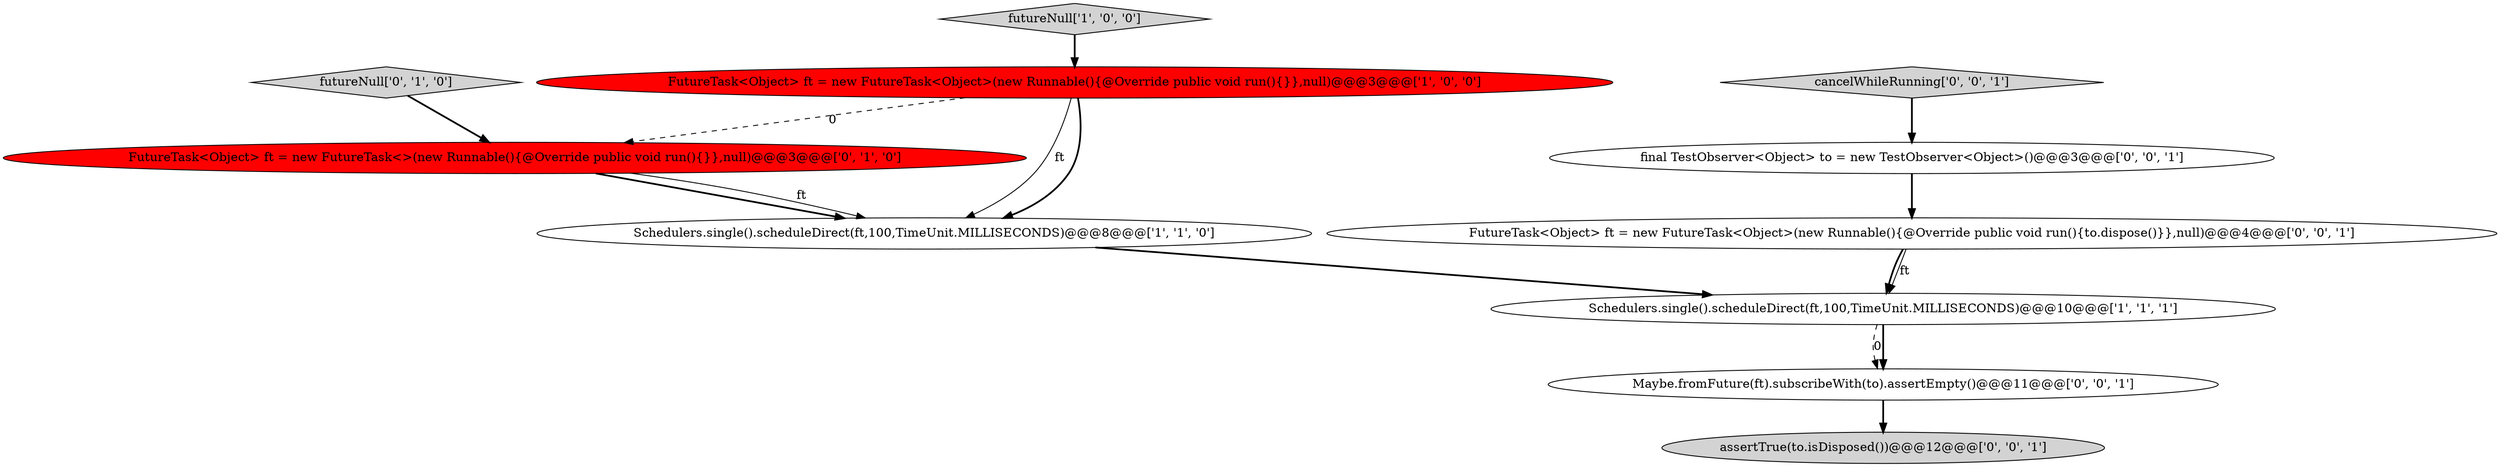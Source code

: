 digraph {
6 [style = filled, label = "FutureTask<Object> ft = new FutureTask<Object>(new Runnable(){@Override public void run(){to.dispose()}},null)@@@4@@@['0', '0', '1']", fillcolor = white, shape = ellipse image = "AAA0AAABBB3BBB"];
1 [style = filled, label = "futureNull['1', '0', '0']", fillcolor = lightgray, shape = diamond image = "AAA0AAABBB1BBB"];
5 [style = filled, label = "FutureTask<Object> ft = new FutureTask<>(new Runnable(){@Override public void run(){}},null)@@@3@@@['0', '1', '0']", fillcolor = red, shape = ellipse image = "AAA1AAABBB2BBB"];
7 [style = filled, label = "final TestObserver<Object> to = new TestObserver<Object>()@@@3@@@['0', '0', '1']", fillcolor = white, shape = ellipse image = "AAA0AAABBB3BBB"];
10 [style = filled, label = "cancelWhileRunning['0', '0', '1']", fillcolor = lightgray, shape = diamond image = "AAA0AAABBB3BBB"];
4 [style = filled, label = "futureNull['0', '1', '0']", fillcolor = lightgray, shape = diamond image = "AAA0AAABBB2BBB"];
0 [style = filled, label = "Schedulers.single().scheduleDirect(ft,100,TimeUnit.MILLISECONDS)@@@10@@@['1', '1', '1']", fillcolor = white, shape = ellipse image = "AAA0AAABBB1BBB"];
2 [style = filled, label = "FutureTask<Object> ft = new FutureTask<Object>(new Runnable(){@Override public void run(){}},null)@@@3@@@['1', '0', '0']", fillcolor = red, shape = ellipse image = "AAA1AAABBB1BBB"];
9 [style = filled, label = "assertTrue(to.isDisposed())@@@12@@@['0', '0', '1']", fillcolor = lightgray, shape = ellipse image = "AAA0AAABBB3BBB"];
8 [style = filled, label = "Maybe.fromFuture(ft).subscribeWith(to).assertEmpty()@@@11@@@['0', '0', '1']", fillcolor = white, shape = ellipse image = "AAA0AAABBB3BBB"];
3 [style = filled, label = "Schedulers.single().scheduleDirect(ft,100,TimeUnit.MILLISECONDS)@@@8@@@['1', '1', '0']", fillcolor = white, shape = ellipse image = "AAA0AAABBB1BBB"];
8->9 [style = bold, label=""];
5->3 [style = bold, label=""];
0->8 [style = dashed, label="0"];
5->3 [style = solid, label="ft"];
2->5 [style = dashed, label="0"];
1->2 [style = bold, label=""];
2->3 [style = solid, label="ft"];
7->6 [style = bold, label=""];
6->0 [style = bold, label=""];
4->5 [style = bold, label=""];
10->7 [style = bold, label=""];
3->0 [style = bold, label=""];
2->3 [style = bold, label=""];
0->8 [style = bold, label=""];
6->0 [style = solid, label="ft"];
}
